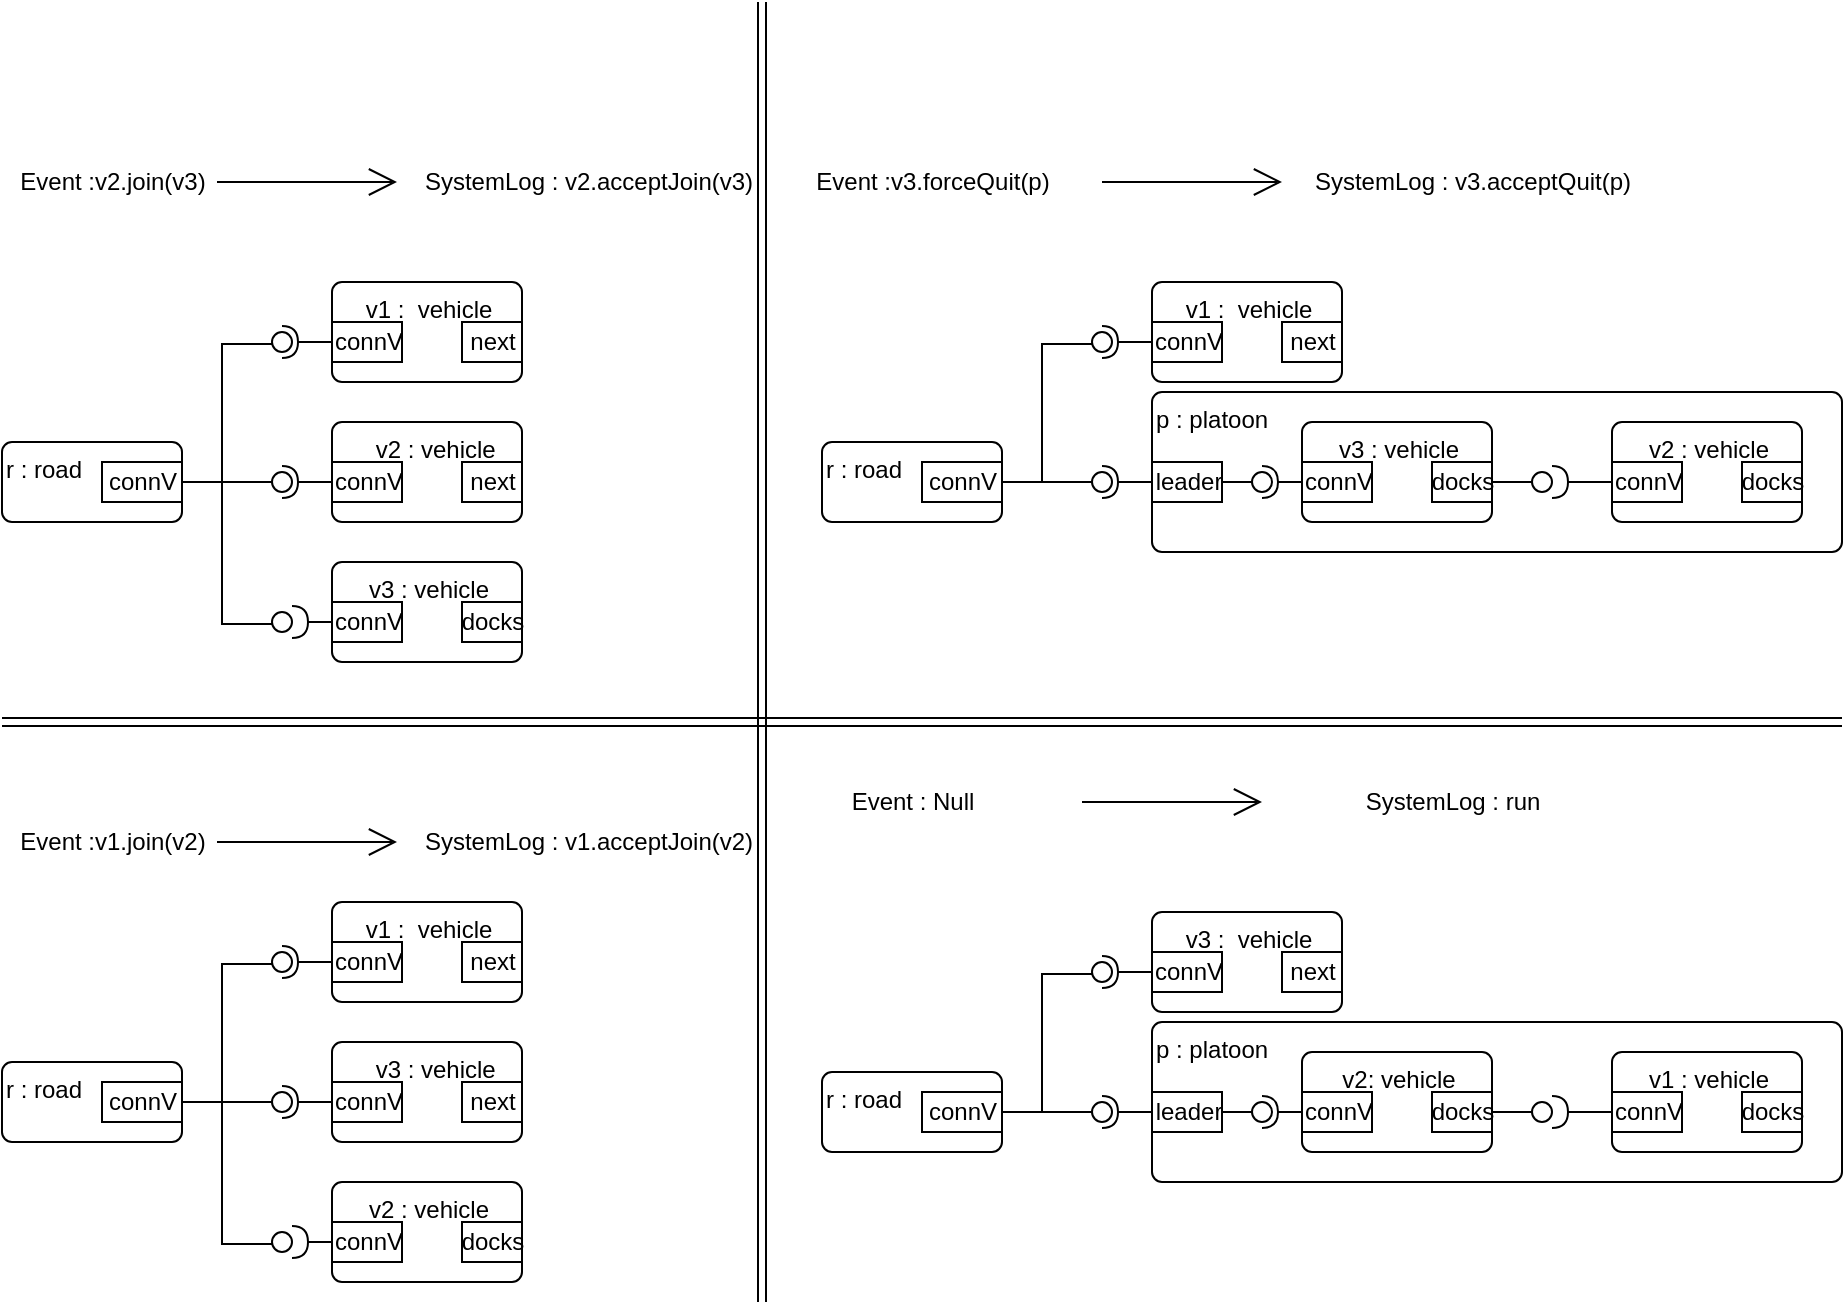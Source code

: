 <mxfile version="13.9.7" type="github">
  <diagram id="GvziGZgwwjXT1dV84u-s" name="Page-1">
    <mxGraphModel dx="1303" dy="782" grid="1" gridSize="10" guides="1" tooltips="1" connect="1" arrows="1" fold="1" page="1" pageScale="1" pageWidth="827" pageHeight="1169" math="0" shadow="0">
      <root>
        <mxCell id="0" />
        <mxCell id="1" parent="0" />
        <mxCell id="fWEaLsY42Vd3MQqkWYfv-93" value="p : platoon" style="html=1;align=left;verticalAlign=top;rounded=1;absoluteArcSize=1;arcSize=10;dashed=0;" vertex="1" parent="1">
          <mxGeometry x="575" y="215" width="345" height="80" as="geometry" />
        </mxCell>
        <mxCell id="fWEaLsY42Vd3MQqkWYfv-40" value="&lt;div align=&quot;left&quot;&gt;r : road&lt;/div&gt;" style="html=1;align=left;verticalAlign=top;rounded=1;absoluteArcSize=1;arcSize=10;dashed=0;" vertex="1" parent="1">
          <mxGeometry y="240" width="90" height="40" as="geometry" />
        </mxCell>
        <mxCell id="fWEaLsY42Vd3MQqkWYfv-41" value="" style="rounded=0;orthogonalLoop=1;jettySize=auto;html=1;endArrow=none;endFill=0;exitX=1;exitY=0.5;exitDx=0;exitDy=0;entryX=0.2;entryY=0.6;entryDx=0;entryDy=0;entryPerimeter=0;" edge="1" parent="1" source="fWEaLsY42Vd3MQqkWYfv-40" target="fWEaLsY42Vd3MQqkWYfv-43">
          <mxGeometry relative="1" as="geometry">
            <mxPoint x="225" y="375" as="sourcePoint" />
            <mxPoint x="115" y="75" as="targetPoint" />
            <Array as="points">
              <mxPoint x="110" y="260" />
              <mxPoint x="110" y="191" />
            </Array>
          </mxGeometry>
        </mxCell>
        <mxCell id="fWEaLsY42Vd3MQqkWYfv-42" value="" style="rounded=0;orthogonalLoop=1;jettySize=auto;html=1;endArrow=halfCircle;endFill=0;endSize=6;strokeWidth=1;exitX=0;exitY=0.5;exitDx=0;exitDy=0;entryX=0.5;entryY=0.5;entryDx=0;entryDy=0;entryPerimeter=0;" edge="1" parent="1" source="fWEaLsY42Vd3MQqkWYfv-45" target="fWEaLsY42Vd3MQqkWYfv-43">
          <mxGeometry relative="1" as="geometry">
            <mxPoint x="375" y="360" as="sourcePoint" />
            <mxPoint x="145" y="180" as="targetPoint" />
          </mxGeometry>
        </mxCell>
        <mxCell id="fWEaLsY42Vd3MQqkWYfv-43" value="" style="ellipse;whiteSpace=wrap;html=1;fontFamily=Helvetica;fontSize=12;fontColor=#000000;align=center;strokeColor=#000000;fillColor=#ffffff;points=[];aspect=fixed;resizable=0;" vertex="1" parent="1">
          <mxGeometry x="135" y="185" width="10" height="10" as="geometry" />
        </mxCell>
        <mxCell id="fWEaLsY42Vd3MQqkWYfv-44" value="v1 :&amp;nbsp; vehicle" style="html=1;align=center;verticalAlign=top;rounded=1;absoluteArcSize=1;arcSize=10;dashed=0;" vertex="1" parent="1">
          <mxGeometry x="165" y="160" width="95" height="50" as="geometry" />
        </mxCell>
        <mxCell id="fWEaLsY42Vd3MQqkWYfv-45" value="connV" style="html=1;" vertex="1" parent="1">
          <mxGeometry x="165" y="180" width="35" height="20" as="geometry" />
        </mxCell>
        <mxCell id="fWEaLsY42Vd3MQqkWYfv-46" value="next" style="html=1;" vertex="1" parent="1">
          <mxGeometry x="230" y="180" width="30" height="20" as="geometry" />
        </mxCell>
        <mxCell id="fWEaLsY42Vd3MQqkWYfv-47" value="connV" style="html=1;" vertex="1" parent="1">
          <mxGeometry x="165" y="310" width="50" height="20" as="geometry" />
        </mxCell>
        <mxCell id="fWEaLsY42Vd3MQqkWYfv-48" value="&lt;div align=&quot;right&quot;&gt;&amp;nbsp; v2 : vehicle&lt;br&gt;&lt;/div&gt;" style="html=1;align=center;verticalAlign=top;rounded=1;absoluteArcSize=1;arcSize=10;dashed=0;" vertex="1" parent="1">
          <mxGeometry x="165" y="230" width="95" height="50" as="geometry" />
        </mxCell>
        <mxCell id="fWEaLsY42Vd3MQqkWYfv-49" value="connV" style="html=1;" vertex="1" parent="1">
          <mxGeometry x="165" y="250" width="35" height="20" as="geometry" />
        </mxCell>
        <mxCell id="fWEaLsY42Vd3MQqkWYfv-50" value="next" style="html=1;" vertex="1" parent="1">
          <mxGeometry x="230" y="250" width="30" height="20" as="geometry" />
        </mxCell>
        <mxCell id="fWEaLsY42Vd3MQqkWYfv-51" value="" style="rounded=0;orthogonalLoop=1;jettySize=auto;html=1;endArrow=none;endFill=0;exitX=1;exitY=0.5;exitDx=0;exitDy=0;" edge="1" parent="1" source="fWEaLsY42Vd3MQqkWYfv-40" target="fWEaLsY42Vd3MQqkWYfv-53">
          <mxGeometry relative="1" as="geometry">
            <mxPoint x="145" y="245" as="sourcePoint" />
          </mxGeometry>
        </mxCell>
        <mxCell id="fWEaLsY42Vd3MQqkWYfv-52" value="" style="rounded=0;orthogonalLoop=1;jettySize=auto;html=1;endArrow=halfCircle;endFill=0;entryX=0.5;entryY=0.5;entryDx=0;entryDy=0;endSize=6;strokeWidth=1;exitX=0;exitY=0.5;exitDx=0;exitDy=0;" edge="1" parent="1" source="fWEaLsY42Vd3MQqkWYfv-49" target="fWEaLsY42Vd3MQqkWYfv-53">
          <mxGeometry relative="1" as="geometry">
            <mxPoint x="-45" y="325" as="sourcePoint" />
          </mxGeometry>
        </mxCell>
        <mxCell id="fWEaLsY42Vd3MQqkWYfv-53" value="" style="ellipse;whiteSpace=wrap;html=1;fontFamily=Helvetica;fontSize=12;fontColor=#000000;align=center;strokeColor=#000000;fillColor=#ffffff;points=[];aspect=fixed;resizable=0;" vertex="1" parent="1">
          <mxGeometry x="135" y="255" width="10" height="10" as="geometry" />
        </mxCell>
        <mxCell id="fWEaLsY42Vd3MQqkWYfv-54" value="v3 : vehicle" style="html=1;align=center;verticalAlign=top;rounded=1;absoluteArcSize=1;arcSize=10;dashed=0;" vertex="1" parent="1">
          <mxGeometry x="165" y="300" width="95" height="50" as="geometry" />
        </mxCell>
        <mxCell id="fWEaLsY42Vd3MQqkWYfv-55" value="connV" style="html=1;" vertex="1" parent="1">
          <mxGeometry x="165" y="320" width="35" height="20" as="geometry" />
        </mxCell>
        <mxCell id="fWEaLsY42Vd3MQqkWYfv-56" value="docks" style="html=1;" vertex="1" parent="1">
          <mxGeometry x="230" y="320" width="30" height="20" as="geometry" />
        </mxCell>
        <mxCell id="fWEaLsY42Vd3MQqkWYfv-57" value="" style="rounded=0;orthogonalLoop=1;jettySize=auto;html=1;endArrow=none;endFill=0;exitX=1;exitY=0.5;exitDx=0;exitDy=0;entryX=0.2;entryY=0.6;entryDx=0;entryDy=0;entryPerimeter=0;" edge="1" parent="1" source="fWEaLsY42Vd3MQqkWYfv-40" target="fWEaLsY42Vd3MQqkWYfv-58">
          <mxGeometry relative="1" as="geometry">
            <mxPoint x="88" y="379" as="sourcePoint" />
            <mxPoint x="120" y="330" as="targetPoint" />
            <Array as="points">
              <mxPoint x="110" y="260" />
              <mxPoint x="110" y="331" />
            </Array>
          </mxGeometry>
        </mxCell>
        <mxCell id="fWEaLsY42Vd3MQqkWYfv-58" value="" style="ellipse;whiteSpace=wrap;html=1;fontFamily=Helvetica;fontSize=12;fontColor=#000000;align=center;strokeColor=#000000;fillColor=#ffffff;points=[];aspect=fixed;resizable=0;" vertex="1" parent="1">
          <mxGeometry x="135" y="325" width="10" height="10" as="geometry" />
        </mxCell>
        <mxCell id="fWEaLsY42Vd3MQqkWYfv-59" value="" style="rounded=0;orthogonalLoop=1;jettySize=auto;html=1;endArrow=halfCircle;endFill=0;endSize=6;strokeWidth=1;exitX=0;exitY=0.5;exitDx=0;exitDy=0;" edge="1" parent="1" source="fWEaLsY42Vd3MQqkWYfv-55" target="fWEaLsY42Vd3MQqkWYfv-58">
          <mxGeometry relative="1" as="geometry">
            <mxPoint x="165" y="330" as="sourcePoint" />
            <mxPoint x="140" y="330" as="targetPoint" />
            <Array as="points" />
          </mxGeometry>
        </mxCell>
        <mxCell id="fWEaLsY42Vd3MQqkWYfv-62" value="connV" style="html=1;" vertex="1" parent="1">
          <mxGeometry x="50" y="250" width="40" height="20" as="geometry" />
        </mxCell>
        <mxCell id="fWEaLsY42Vd3MQqkWYfv-64" value="&lt;div align=&quot;left&quot;&gt;r : road&lt;/div&gt;" style="html=1;align=left;verticalAlign=top;rounded=1;absoluteArcSize=1;arcSize=10;dashed=0;" vertex="1" parent="1">
          <mxGeometry x="410" y="240" width="90" height="40" as="geometry" />
        </mxCell>
        <mxCell id="fWEaLsY42Vd3MQqkWYfv-65" value="" style="rounded=0;orthogonalLoop=1;jettySize=auto;html=1;endArrow=none;endFill=0;exitX=1;exitY=0.5;exitDx=0;exitDy=0;entryX=0.2;entryY=0.6;entryDx=0;entryDy=0;entryPerimeter=0;" edge="1" parent="1" source="fWEaLsY42Vd3MQqkWYfv-64" target="fWEaLsY42Vd3MQqkWYfv-67">
          <mxGeometry relative="1" as="geometry">
            <mxPoint x="635" y="375" as="sourcePoint" />
            <mxPoint x="525" y="75" as="targetPoint" />
            <Array as="points">
              <mxPoint x="520" y="260" />
              <mxPoint x="520" y="191" />
            </Array>
          </mxGeometry>
        </mxCell>
        <mxCell id="fWEaLsY42Vd3MQqkWYfv-66" value="" style="rounded=0;orthogonalLoop=1;jettySize=auto;html=1;endArrow=halfCircle;endFill=0;endSize=6;strokeWidth=1;exitX=0;exitY=0.5;exitDx=0;exitDy=0;entryX=0.5;entryY=0.5;entryDx=0;entryDy=0;entryPerimeter=0;" edge="1" parent="1" source="fWEaLsY42Vd3MQqkWYfv-69" target="fWEaLsY42Vd3MQqkWYfv-67">
          <mxGeometry relative="1" as="geometry">
            <mxPoint x="785" y="360" as="sourcePoint" />
            <mxPoint x="555" y="180" as="targetPoint" />
          </mxGeometry>
        </mxCell>
        <mxCell id="fWEaLsY42Vd3MQqkWYfv-67" value="" style="ellipse;whiteSpace=wrap;html=1;fontFamily=Helvetica;fontSize=12;fontColor=#000000;align=center;strokeColor=#000000;fillColor=#ffffff;points=[];aspect=fixed;resizable=0;" vertex="1" parent="1">
          <mxGeometry x="545" y="185" width="10" height="10" as="geometry" />
        </mxCell>
        <mxCell id="fWEaLsY42Vd3MQqkWYfv-68" value="v1 :&amp;nbsp; vehicle" style="html=1;align=center;verticalAlign=top;rounded=1;absoluteArcSize=1;arcSize=10;dashed=0;" vertex="1" parent="1">
          <mxGeometry x="575" y="160" width="95" height="50" as="geometry" />
        </mxCell>
        <mxCell id="fWEaLsY42Vd3MQqkWYfv-69" value="connV" style="html=1;" vertex="1" parent="1">
          <mxGeometry x="575" y="180" width="35" height="20" as="geometry" />
        </mxCell>
        <mxCell id="fWEaLsY42Vd3MQqkWYfv-70" value="next" style="html=1;" vertex="1" parent="1">
          <mxGeometry x="640" y="180" width="30" height="20" as="geometry" />
        </mxCell>
        <mxCell id="fWEaLsY42Vd3MQqkWYfv-71" value="connV" style="html=1;" vertex="1" parent="1">
          <mxGeometry x="650" y="240" width="50" height="20" as="geometry" />
        </mxCell>
        <mxCell id="fWEaLsY42Vd3MQqkWYfv-75" value="" style="rounded=0;orthogonalLoop=1;jettySize=auto;html=1;endArrow=none;endFill=0;exitX=1;exitY=0.5;exitDx=0;exitDy=0;" edge="1" parent="1" source="fWEaLsY42Vd3MQqkWYfv-64" target="fWEaLsY42Vd3MQqkWYfv-77">
          <mxGeometry relative="1" as="geometry">
            <mxPoint x="555" y="245" as="sourcePoint" />
          </mxGeometry>
        </mxCell>
        <mxCell id="fWEaLsY42Vd3MQqkWYfv-76" value="" style="rounded=0;orthogonalLoop=1;jettySize=auto;html=1;endArrow=halfCircle;endFill=0;entryX=0.5;entryY=0.5;entryDx=0;entryDy=0;endSize=6;strokeWidth=1;exitX=0;exitY=0.5;exitDx=0;exitDy=0;" edge="1" parent="1" target="fWEaLsY42Vd3MQqkWYfv-77">
          <mxGeometry relative="1" as="geometry">
            <mxPoint x="575" y="260.0" as="sourcePoint" />
          </mxGeometry>
        </mxCell>
        <mxCell id="fWEaLsY42Vd3MQqkWYfv-77" value="" style="ellipse;whiteSpace=wrap;html=1;fontFamily=Helvetica;fontSize=12;fontColor=#000000;align=center;strokeColor=#000000;fillColor=#ffffff;points=[];aspect=fixed;resizable=0;" vertex="1" parent="1">
          <mxGeometry x="545" y="255" width="10" height="10" as="geometry" />
        </mxCell>
        <mxCell id="fWEaLsY42Vd3MQqkWYfv-78" value="v3 : vehicle" style="html=1;align=center;verticalAlign=top;rounded=1;absoluteArcSize=1;arcSize=10;dashed=0;" vertex="1" parent="1">
          <mxGeometry x="650" y="230" width="95" height="50" as="geometry" />
        </mxCell>
        <mxCell id="fWEaLsY42Vd3MQqkWYfv-79" value="connV" style="html=1;" vertex="1" parent="1">
          <mxGeometry x="650" y="250" width="35" height="20" as="geometry" />
        </mxCell>
        <mxCell id="fWEaLsY42Vd3MQqkWYfv-80" value="docks" style="html=1;" vertex="1" parent="1">
          <mxGeometry x="715" y="250" width="30" height="20" as="geometry" />
        </mxCell>
        <mxCell id="fWEaLsY42Vd3MQqkWYfv-84" value="connV" style="html=1;" vertex="1" parent="1">
          <mxGeometry x="460" y="250" width="40" height="20" as="geometry" />
        </mxCell>
        <mxCell id="fWEaLsY42Vd3MQqkWYfv-86" value="" style="shape=link;html=1;" edge="1" parent="1">
          <mxGeometry width="100" relative="1" as="geometry">
            <mxPoint x="380" y="20" as="sourcePoint" />
            <mxPoint x="380" y="670" as="targetPoint" />
          </mxGeometry>
        </mxCell>
        <mxCell id="fWEaLsY42Vd3MQqkWYfv-87" value="connV" style="html=1;" vertex="1" parent="1">
          <mxGeometry x="805" y="240" width="50" height="20" as="geometry" />
        </mxCell>
        <mxCell id="fWEaLsY42Vd3MQqkWYfv-88" value="v2 : vehicle" style="html=1;align=center;verticalAlign=top;rounded=1;absoluteArcSize=1;arcSize=10;dashed=0;" vertex="1" parent="1">
          <mxGeometry x="805" y="230" width="95" height="50" as="geometry" />
        </mxCell>
        <mxCell id="fWEaLsY42Vd3MQqkWYfv-89" value="connV" style="html=1;" vertex="1" parent="1">
          <mxGeometry x="805" y="250" width="35" height="20" as="geometry" />
        </mxCell>
        <mxCell id="fWEaLsY42Vd3MQqkWYfv-90" value="" style="rounded=0;orthogonalLoop=1;jettySize=auto;html=1;endArrow=none;endFill=0;exitX=1;exitY=0.5;exitDx=0;exitDy=0;" edge="1" parent="1" target="fWEaLsY42Vd3MQqkWYfv-92">
          <mxGeometry relative="1" as="geometry">
            <mxPoint x="745" y="260" as="sourcePoint" />
          </mxGeometry>
        </mxCell>
        <mxCell id="fWEaLsY42Vd3MQqkWYfv-91" value="" style="rounded=0;orthogonalLoop=1;jettySize=auto;html=1;endArrow=halfCircle;endFill=0;endSize=6;strokeWidth=1;exitX=0;exitY=0.5;exitDx=0;exitDy=0;" edge="1" parent="1" source="fWEaLsY42Vd3MQqkWYfv-89">
          <mxGeometry relative="1" as="geometry">
            <mxPoint x="845" y="255" as="sourcePoint" />
            <mxPoint x="775" y="260" as="targetPoint" />
          </mxGeometry>
        </mxCell>
        <mxCell id="fWEaLsY42Vd3MQqkWYfv-92" value="" style="ellipse;whiteSpace=wrap;html=1;fontFamily=Helvetica;fontSize=12;fontColor=#000000;align=center;strokeColor=#000000;fillColor=#ffffff;points=[];aspect=fixed;resizable=0;" vertex="1" parent="1">
          <mxGeometry x="765" y="255" width="10" height="10" as="geometry" />
        </mxCell>
        <mxCell id="fWEaLsY42Vd3MQqkWYfv-95" value="docks" style="html=1;" vertex="1" parent="1">
          <mxGeometry x="870" y="250" width="30" height="20" as="geometry" />
        </mxCell>
        <mxCell id="fWEaLsY42Vd3MQqkWYfv-98" value="leader" style="html=1;" vertex="1" parent="1">
          <mxGeometry x="575" y="250" width="35" height="20" as="geometry" />
        </mxCell>
        <mxCell id="fWEaLsY42Vd3MQqkWYfv-99" value="" style="rounded=0;orthogonalLoop=1;jettySize=auto;html=1;endArrow=none;endFill=0;exitX=1;exitY=0.5;exitDx=0;exitDy=0;" edge="1" parent="1" source="fWEaLsY42Vd3MQqkWYfv-98">
          <mxGeometry relative="1" as="geometry">
            <mxPoint x="620" y="260" as="sourcePoint" />
            <mxPoint x="630" y="260" as="targetPoint" />
            <Array as="points" />
          </mxGeometry>
        </mxCell>
        <mxCell id="fWEaLsY42Vd3MQqkWYfv-100" value="" style="rounded=0;orthogonalLoop=1;jettySize=auto;html=1;endArrow=halfCircle;endFill=0;endSize=6;strokeWidth=1;" edge="1" parent="1">
          <mxGeometry relative="1" as="geometry">
            <mxPoint x="633" y="260" as="sourcePoint" />
            <mxPoint x="633" y="260" as="targetPoint" />
          </mxGeometry>
        </mxCell>
        <mxCell id="fWEaLsY42Vd3MQqkWYfv-101" value="" style="ellipse;whiteSpace=wrap;html=1;fontFamily=Helvetica;fontSize=12;fontColor=#000000;align=center;strokeColor=#000000;fillColor=#ffffff;points=[];aspect=fixed;resizable=0;" vertex="1" parent="1">
          <mxGeometry x="625" y="255" width="10" height="10" as="geometry" />
        </mxCell>
        <mxCell id="fWEaLsY42Vd3MQqkWYfv-102" value="" style="rounded=0;orthogonalLoop=1;jettySize=auto;html=1;endArrow=halfCircle;endFill=0;entryX=0.5;entryY=0.5;entryDx=0;entryDy=0;endSize=6;strokeWidth=1;entryPerimeter=0;" edge="1" parent="1" target="fWEaLsY42Vd3MQqkWYfv-101">
          <mxGeometry relative="1" as="geometry">
            <mxPoint x="650" y="260" as="sourcePoint" />
            <mxPoint x="730" y="155" as="targetPoint" />
            <Array as="points">
              <mxPoint x="650" y="260" />
            </Array>
          </mxGeometry>
        </mxCell>
        <mxCell id="fWEaLsY42Vd3MQqkWYfv-103" value="&lt;div align=&quot;left&quot;&gt;r : road&lt;/div&gt;" style="html=1;align=left;verticalAlign=top;rounded=1;absoluteArcSize=1;arcSize=10;dashed=0;" vertex="1" parent="1">
          <mxGeometry y="550" width="90" height="40" as="geometry" />
        </mxCell>
        <mxCell id="fWEaLsY42Vd3MQqkWYfv-104" value="" style="rounded=0;orthogonalLoop=1;jettySize=auto;html=1;endArrow=none;endFill=0;exitX=1;exitY=0.5;exitDx=0;exitDy=0;entryX=0.2;entryY=0.6;entryDx=0;entryDy=0;entryPerimeter=0;" edge="1" parent="1" source="fWEaLsY42Vd3MQqkWYfv-103" target="fWEaLsY42Vd3MQqkWYfv-106">
          <mxGeometry relative="1" as="geometry">
            <mxPoint x="225" y="685" as="sourcePoint" />
            <mxPoint x="115" y="385" as="targetPoint" />
            <Array as="points">
              <mxPoint x="110" y="570" />
              <mxPoint x="110" y="501" />
            </Array>
          </mxGeometry>
        </mxCell>
        <mxCell id="fWEaLsY42Vd3MQqkWYfv-105" value="" style="rounded=0;orthogonalLoop=1;jettySize=auto;html=1;endArrow=halfCircle;endFill=0;endSize=6;strokeWidth=1;exitX=0;exitY=0.5;exitDx=0;exitDy=0;entryX=0.5;entryY=0.5;entryDx=0;entryDy=0;entryPerimeter=0;" edge="1" parent="1" source="fWEaLsY42Vd3MQqkWYfv-108" target="fWEaLsY42Vd3MQqkWYfv-106">
          <mxGeometry relative="1" as="geometry">
            <mxPoint x="375" y="670" as="sourcePoint" />
            <mxPoint x="145" y="490" as="targetPoint" />
          </mxGeometry>
        </mxCell>
        <mxCell id="fWEaLsY42Vd3MQqkWYfv-106" value="" style="ellipse;whiteSpace=wrap;html=1;fontFamily=Helvetica;fontSize=12;fontColor=#000000;align=center;strokeColor=#000000;fillColor=#ffffff;points=[];aspect=fixed;resizable=0;" vertex="1" parent="1">
          <mxGeometry x="135" y="495" width="10" height="10" as="geometry" />
        </mxCell>
        <mxCell id="fWEaLsY42Vd3MQqkWYfv-107" value="v1 :&amp;nbsp; vehicle" style="html=1;align=center;verticalAlign=top;rounded=1;absoluteArcSize=1;arcSize=10;dashed=0;" vertex="1" parent="1">
          <mxGeometry x="165" y="470" width="95" height="50" as="geometry" />
        </mxCell>
        <mxCell id="fWEaLsY42Vd3MQqkWYfv-108" value="connV" style="html=1;" vertex="1" parent="1">
          <mxGeometry x="165" y="490" width="35" height="20" as="geometry" />
        </mxCell>
        <mxCell id="fWEaLsY42Vd3MQqkWYfv-109" value="next" style="html=1;" vertex="1" parent="1">
          <mxGeometry x="230" y="490" width="30" height="20" as="geometry" />
        </mxCell>
        <mxCell id="fWEaLsY42Vd3MQqkWYfv-110" value="connV" style="html=1;" vertex="1" parent="1">
          <mxGeometry x="165" y="620" width="50" height="20" as="geometry" />
        </mxCell>
        <mxCell id="fWEaLsY42Vd3MQqkWYfv-111" value="&lt;div align=&quot;right&quot;&gt;&amp;nbsp; v3 : vehicle&lt;br&gt;&lt;/div&gt;" style="html=1;align=center;verticalAlign=top;rounded=1;absoluteArcSize=1;arcSize=10;dashed=0;" vertex="1" parent="1">
          <mxGeometry x="165" y="540" width="95" height="50" as="geometry" />
        </mxCell>
        <mxCell id="fWEaLsY42Vd3MQqkWYfv-112" value="connV" style="html=1;" vertex="1" parent="1">
          <mxGeometry x="165" y="560" width="35" height="20" as="geometry" />
        </mxCell>
        <mxCell id="fWEaLsY42Vd3MQqkWYfv-113" value="next" style="html=1;" vertex="1" parent="1">
          <mxGeometry x="230" y="560" width="30" height="20" as="geometry" />
        </mxCell>
        <mxCell id="fWEaLsY42Vd3MQqkWYfv-114" value="" style="rounded=0;orthogonalLoop=1;jettySize=auto;html=1;endArrow=none;endFill=0;exitX=1;exitY=0.5;exitDx=0;exitDy=0;" edge="1" parent="1" source="fWEaLsY42Vd3MQqkWYfv-103" target="fWEaLsY42Vd3MQqkWYfv-116">
          <mxGeometry relative="1" as="geometry">
            <mxPoint x="145" y="555" as="sourcePoint" />
          </mxGeometry>
        </mxCell>
        <mxCell id="fWEaLsY42Vd3MQqkWYfv-115" value="" style="rounded=0;orthogonalLoop=1;jettySize=auto;html=1;endArrow=halfCircle;endFill=0;entryX=0.5;entryY=0.5;entryDx=0;entryDy=0;endSize=6;strokeWidth=1;exitX=0;exitY=0.5;exitDx=0;exitDy=0;" edge="1" parent="1" source="fWEaLsY42Vd3MQqkWYfv-112" target="fWEaLsY42Vd3MQqkWYfv-116">
          <mxGeometry relative="1" as="geometry">
            <mxPoint x="-45" y="635" as="sourcePoint" />
          </mxGeometry>
        </mxCell>
        <mxCell id="fWEaLsY42Vd3MQqkWYfv-116" value="" style="ellipse;whiteSpace=wrap;html=1;fontFamily=Helvetica;fontSize=12;fontColor=#000000;align=center;strokeColor=#000000;fillColor=#ffffff;points=[];aspect=fixed;resizable=0;" vertex="1" parent="1">
          <mxGeometry x="135" y="565" width="10" height="10" as="geometry" />
        </mxCell>
        <mxCell id="fWEaLsY42Vd3MQqkWYfv-117" value="v2 : vehicle" style="html=1;align=center;verticalAlign=top;rounded=1;absoluteArcSize=1;arcSize=10;dashed=0;" vertex="1" parent="1">
          <mxGeometry x="165" y="610" width="95" height="50" as="geometry" />
        </mxCell>
        <mxCell id="fWEaLsY42Vd3MQqkWYfv-118" value="connV" style="html=1;" vertex="1" parent="1">
          <mxGeometry x="165" y="630" width="35" height="20" as="geometry" />
        </mxCell>
        <mxCell id="fWEaLsY42Vd3MQqkWYfv-119" value="docks" style="html=1;" vertex="1" parent="1">
          <mxGeometry x="230" y="630" width="30" height="20" as="geometry" />
        </mxCell>
        <mxCell id="fWEaLsY42Vd3MQqkWYfv-120" value="" style="rounded=0;orthogonalLoop=1;jettySize=auto;html=1;endArrow=none;endFill=0;exitX=1;exitY=0.5;exitDx=0;exitDy=0;entryX=0.2;entryY=0.6;entryDx=0;entryDy=0;entryPerimeter=0;" edge="1" parent="1" source="fWEaLsY42Vd3MQqkWYfv-103" target="fWEaLsY42Vd3MQqkWYfv-121">
          <mxGeometry relative="1" as="geometry">
            <mxPoint x="88" y="689" as="sourcePoint" />
            <mxPoint x="120" y="640" as="targetPoint" />
            <Array as="points">
              <mxPoint x="110" y="570" />
              <mxPoint x="110" y="641" />
            </Array>
          </mxGeometry>
        </mxCell>
        <mxCell id="fWEaLsY42Vd3MQqkWYfv-121" value="" style="ellipse;whiteSpace=wrap;html=1;fontFamily=Helvetica;fontSize=12;fontColor=#000000;align=center;strokeColor=#000000;fillColor=#ffffff;points=[];aspect=fixed;resizable=0;" vertex="1" parent="1">
          <mxGeometry x="135" y="635" width="10" height="10" as="geometry" />
        </mxCell>
        <mxCell id="fWEaLsY42Vd3MQqkWYfv-122" value="" style="rounded=0;orthogonalLoop=1;jettySize=auto;html=1;endArrow=halfCircle;endFill=0;endSize=6;strokeWidth=1;exitX=0;exitY=0.5;exitDx=0;exitDy=0;" edge="1" parent="1" source="fWEaLsY42Vd3MQqkWYfv-118" target="fWEaLsY42Vd3MQqkWYfv-121">
          <mxGeometry relative="1" as="geometry">
            <mxPoint x="165" y="640" as="sourcePoint" />
            <mxPoint x="140" y="640" as="targetPoint" />
            <Array as="points" />
          </mxGeometry>
        </mxCell>
        <mxCell id="fWEaLsY42Vd3MQqkWYfv-123" value="connV" style="html=1;" vertex="1" parent="1">
          <mxGeometry x="50" y="560" width="40" height="20" as="geometry" />
        </mxCell>
        <mxCell id="fWEaLsY42Vd3MQqkWYfv-125" value="p : platoon" style="html=1;align=left;verticalAlign=top;rounded=1;absoluteArcSize=1;arcSize=10;dashed=0;" vertex="1" parent="1">
          <mxGeometry x="575" y="530" width="345" height="80" as="geometry" />
        </mxCell>
        <mxCell id="fWEaLsY42Vd3MQqkWYfv-126" value="&lt;div align=&quot;left&quot;&gt;r : road&lt;/div&gt;" style="html=1;align=left;verticalAlign=top;rounded=1;absoluteArcSize=1;arcSize=10;dashed=0;" vertex="1" parent="1">
          <mxGeometry x="410" y="555" width="90" height="40" as="geometry" />
        </mxCell>
        <mxCell id="fWEaLsY42Vd3MQqkWYfv-127" value="" style="rounded=0;orthogonalLoop=1;jettySize=auto;html=1;endArrow=none;endFill=0;exitX=1;exitY=0.5;exitDx=0;exitDy=0;entryX=0.2;entryY=0.6;entryDx=0;entryDy=0;entryPerimeter=0;" edge="1" parent="1" source="fWEaLsY42Vd3MQqkWYfv-126" target="fWEaLsY42Vd3MQqkWYfv-129">
          <mxGeometry relative="1" as="geometry">
            <mxPoint x="635" y="690" as="sourcePoint" />
            <mxPoint x="525" y="390" as="targetPoint" />
            <Array as="points">
              <mxPoint x="520" y="575" />
              <mxPoint x="520" y="506" />
            </Array>
          </mxGeometry>
        </mxCell>
        <mxCell id="fWEaLsY42Vd3MQqkWYfv-128" value="" style="rounded=0;orthogonalLoop=1;jettySize=auto;html=1;endArrow=halfCircle;endFill=0;endSize=6;strokeWidth=1;exitX=0;exitY=0.5;exitDx=0;exitDy=0;entryX=0.5;entryY=0.5;entryDx=0;entryDy=0;entryPerimeter=0;" edge="1" parent="1" source="fWEaLsY42Vd3MQqkWYfv-131" target="fWEaLsY42Vd3MQqkWYfv-129">
          <mxGeometry relative="1" as="geometry">
            <mxPoint x="785" y="675" as="sourcePoint" />
            <mxPoint x="555" y="495" as="targetPoint" />
          </mxGeometry>
        </mxCell>
        <mxCell id="fWEaLsY42Vd3MQqkWYfv-129" value="" style="ellipse;whiteSpace=wrap;html=1;fontFamily=Helvetica;fontSize=12;fontColor=#000000;align=center;strokeColor=#000000;fillColor=#ffffff;points=[];aspect=fixed;resizable=0;" vertex="1" parent="1">
          <mxGeometry x="545" y="500" width="10" height="10" as="geometry" />
        </mxCell>
        <mxCell id="fWEaLsY42Vd3MQqkWYfv-130" value="v3 :&amp;nbsp; vehicle" style="html=1;align=center;verticalAlign=top;rounded=1;absoluteArcSize=1;arcSize=10;dashed=0;" vertex="1" parent="1">
          <mxGeometry x="575" y="475" width="95" height="50" as="geometry" />
        </mxCell>
        <mxCell id="fWEaLsY42Vd3MQqkWYfv-131" value="connV" style="html=1;" vertex="1" parent="1">
          <mxGeometry x="575" y="495" width="35" height="20" as="geometry" />
        </mxCell>
        <mxCell id="fWEaLsY42Vd3MQqkWYfv-132" value="next" style="html=1;" vertex="1" parent="1">
          <mxGeometry x="640" y="495" width="30" height="20" as="geometry" />
        </mxCell>
        <mxCell id="fWEaLsY42Vd3MQqkWYfv-133" value="connV" style="html=1;" vertex="1" parent="1">
          <mxGeometry x="650" y="555" width="50" height="20" as="geometry" />
        </mxCell>
        <mxCell id="fWEaLsY42Vd3MQqkWYfv-134" value="" style="rounded=0;orthogonalLoop=1;jettySize=auto;html=1;endArrow=none;endFill=0;exitX=1;exitY=0.5;exitDx=0;exitDy=0;" edge="1" parent="1" source="fWEaLsY42Vd3MQqkWYfv-126" target="fWEaLsY42Vd3MQqkWYfv-136">
          <mxGeometry relative="1" as="geometry">
            <mxPoint x="555" y="560" as="sourcePoint" />
          </mxGeometry>
        </mxCell>
        <mxCell id="fWEaLsY42Vd3MQqkWYfv-135" value="" style="rounded=0;orthogonalLoop=1;jettySize=auto;html=1;endArrow=halfCircle;endFill=0;entryX=0.5;entryY=0.5;entryDx=0;entryDy=0;endSize=6;strokeWidth=1;exitX=0;exitY=0.5;exitDx=0;exitDy=0;" edge="1" parent="1" target="fWEaLsY42Vd3MQqkWYfv-136">
          <mxGeometry relative="1" as="geometry">
            <mxPoint x="575" y="575.0" as="sourcePoint" />
          </mxGeometry>
        </mxCell>
        <mxCell id="fWEaLsY42Vd3MQqkWYfv-136" value="" style="ellipse;whiteSpace=wrap;html=1;fontFamily=Helvetica;fontSize=12;fontColor=#000000;align=center;strokeColor=#000000;fillColor=#ffffff;points=[];aspect=fixed;resizable=0;" vertex="1" parent="1">
          <mxGeometry x="545" y="570" width="10" height="10" as="geometry" />
        </mxCell>
        <mxCell id="fWEaLsY42Vd3MQqkWYfv-137" value="v2: vehicle" style="html=1;align=center;verticalAlign=top;rounded=1;absoluteArcSize=1;arcSize=10;dashed=0;" vertex="1" parent="1">
          <mxGeometry x="650" y="545" width="95" height="50" as="geometry" />
        </mxCell>
        <mxCell id="fWEaLsY42Vd3MQqkWYfv-138" value="connV" style="html=1;" vertex="1" parent="1">
          <mxGeometry x="650" y="565" width="35" height="20" as="geometry" />
        </mxCell>
        <mxCell id="fWEaLsY42Vd3MQqkWYfv-139" value="docks" style="html=1;" vertex="1" parent="1">
          <mxGeometry x="715" y="565" width="30" height="20" as="geometry" />
        </mxCell>
        <mxCell id="fWEaLsY42Vd3MQqkWYfv-140" value="connV" style="html=1;" vertex="1" parent="1">
          <mxGeometry x="460" y="565" width="40" height="20" as="geometry" />
        </mxCell>
        <mxCell id="fWEaLsY42Vd3MQqkWYfv-141" value="connV" style="html=1;" vertex="1" parent="1">
          <mxGeometry x="805" y="555" width="50" height="20" as="geometry" />
        </mxCell>
        <mxCell id="fWEaLsY42Vd3MQqkWYfv-142" value="v1 : vehicle" style="html=1;align=center;verticalAlign=top;rounded=1;absoluteArcSize=1;arcSize=10;dashed=0;" vertex="1" parent="1">
          <mxGeometry x="805" y="545" width="95" height="50" as="geometry" />
        </mxCell>
        <mxCell id="fWEaLsY42Vd3MQqkWYfv-143" value="connV" style="html=1;" vertex="1" parent="1">
          <mxGeometry x="805" y="565" width="35" height="20" as="geometry" />
        </mxCell>
        <mxCell id="fWEaLsY42Vd3MQqkWYfv-144" value="" style="rounded=0;orthogonalLoop=1;jettySize=auto;html=1;endArrow=none;endFill=0;exitX=1;exitY=0.5;exitDx=0;exitDy=0;" edge="1" parent="1" target="fWEaLsY42Vd3MQqkWYfv-146">
          <mxGeometry relative="1" as="geometry">
            <mxPoint x="745" y="575.0" as="sourcePoint" />
          </mxGeometry>
        </mxCell>
        <mxCell id="fWEaLsY42Vd3MQqkWYfv-145" value="" style="rounded=0;orthogonalLoop=1;jettySize=auto;html=1;endArrow=halfCircle;endFill=0;endSize=6;strokeWidth=1;exitX=0;exitY=0.5;exitDx=0;exitDy=0;" edge="1" parent="1" source="fWEaLsY42Vd3MQqkWYfv-143">
          <mxGeometry relative="1" as="geometry">
            <mxPoint x="845" y="570" as="sourcePoint" />
            <mxPoint x="775" y="575.0" as="targetPoint" />
          </mxGeometry>
        </mxCell>
        <mxCell id="fWEaLsY42Vd3MQqkWYfv-146" value="" style="ellipse;whiteSpace=wrap;html=1;fontFamily=Helvetica;fontSize=12;fontColor=#000000;align=center;strokeColor=#000000;fillColor=#ffffff;points=[];aspect=fixed;resizable=0;" vertex="1" parent="1">
          <mxGeometry x="765" y="570" width="10" height="10" as="geometry" />
        </mxCell>
        <mxCell id="fWEaLsY42Vd3MQqkWYfv-147" value="docks" style="html=1;" vertex="1" parent="1">
          <mxGeometry x="870" y="565" width="30" height="20" as="geometry" />
        </mxCell>
        <mxCell id="fWEaLsY42Vd3MQqkWYfv-148" value="leader" style="html=1;" vertex="1" parent="1">
          <mxGeometry x="575" y="565" width="35" height="20" as="geometry" />
        </mxCell>
        <mxCell id="fWEaLsY42Vd3MQqkWYfv-149" value="" style="rounded=0;orthogonalLoop=1;jettySize=auto;html=1;endArrow=none;endFill=0;exitX=1;exitY=0.5;exitDx=0;exitDy=0;" edge="1" parent="1" source="fWEaLsY42Vd3MQqkWYfv-148">
          <mxGeometry relative="1" as="geometry">
            <mxPoint x="620" y="575" as="sourcePoint" />
            <mxPoint x="630" y="575.0" as="targetPoint" />
            <Array as="points" />
          </mxGeometry>
        </mxCell>
        <mxCell id="fWEaLsY42Vd3MQqkWYfv-150" value="" style="rounded=0;orthogonalLoop=1;jettySize=auto;html=1;endArrow=halfCircle;endFill=0;endSize=6;strokeWidth=1;" edge="1" parent="1">
          <mxGeometry relative="1" as="geometry">
            <mxPoint x="633" y="575.0" as="sourcePoint" />
            <mxPoint x="633" y="575.0" as="targetPoint" />
          </mxGeometry>
        </mxCell>
        <mxCell id="fWEaLsY42Vd3MQqkWYfv-151" value="" style="ellipse;whiteSpace=wrap;html=1;fontFamily=Helvetica;fontSize=12;fontColor=#000000;align=center;strokeColor=#000000;fillColor=#ffffff;points=[];aspect=fixed;resizable=0;" vertex="1" parent="1">
          <mxGeometry x="625" y="570" width="10" height="10" as="geometry" />
        </mxCell>
        <mxCell id="fWEaLsY42Vd3MQqkWYfv-152" value="" style="rounded=0;orthogonalLoop=1;jettySize=auto;html=1;endArrow=halfCircle;endFill=0;entryX=0.5;entryY=0.5;entryDx=0;entryDy=0;endSize=6;strokeWidth=1;entryPerimeter=0;" edge="1" parent="1" target="fWEaLsY42Vd3MQqkWYfv-151">
          <mxGeometry relative="1" as="geometry">
            <mxPoint x="650" y="575.0" as="sourcePoint" />
            <mxPoint x="730" y="470" as="targetPoint" />
            <Array as="points">
              <mxPoint x="650" y="575" />
            </Array>
          </mxGeometry>
        </mxCell>
        <mxCell id="fWEaLsY42Vd3MQqkWYfv-153" value="Event :v2.join(v3)" style="text;html=1;align=center;verticalAlign=middle;resizable=0;points=[];autosize=1;" vertex="1" parent="1">
          <mxGeometry y="100" width="110" height="20" as="geometry" />
        </mxCell>
        <mxCell id="fWEaLsY42Vd3MQqkWYfv-154" value="" style="endArrow=open;endFill=1;endSize=12;html=1;" edge="1" parent="1">
          <mxGeometry width="160" relative="1" as="geometry">
            <mxPoint x="107.5" y="110" as="sourcePoint" />
            <mxPoint x="197.5" y="110" as="targetPoint" />
          </mxGeometry>
        </mxCell>
        <mxCell id="fWEaLsY42Vd3MQqkWYfv-155" value="SystemLog : v2.acceptJoin(v3)" style="text;html=1;align=center;verticalAlign=middle;resizable=0;points=[];autosize=1;" vertex="1" parent="1">
          <mxGeometry x="202.5" y="100" width="180" height="20" as="geometry" />
        </mxCell>
        <mxCell id="fWEaLsY42Vd3MQqkWYfv-156" value="Event :v3.forceQuit(p)" style="text;html=1;align=center;verticalAlign=middle;resizable=0;points=[];autosize=1;" vertex="1" parent="1">
          <mxGeometry x="400" y="100" width="130" height="20" as="geometry" />
        </mxCell>
        <mxCell id="fWEaLsY42Vd3MQqkWYfv-157" value="" style="endArrow=open;endFill=1;endSize=12;html=1;" edge="1" parent="1">
          <mxGeometry width="160" relative="1" as="geometry">
            <mxPoint x="550" y="110" as="sourcePoint" />
            <mxPoint x="640" y="110" as="targetPoint" />
          </mxGeometry>
        </mxCell>
        <mxCell id="fWEaLsY42Vd3MQqkWYfv-158" value="SystemLog : v3.acceptQuit(p)" style="text;html=1;align=center;verticalAlign=middle;resizable=0;points=[];autosize=1;" vertex="1" parent="1">
          <mxGeometry x="650" y="100" width="170" height="20" as="geometry" />
        </mxCell>
        <mxCell id="fWEaLsY42Vd3MQqkWYfv-159" value="Event :v1.join(v2)" style="text;html=1;align=center;verticalAlign=middle;resizable=0;points=[];autosize=1;" vertex="1" parent="1">
          <mxGeometry y="430" width="110" height="20" as="geometry" />
        </mxCell>
        <mxCell id="fWEaLsY42Vd3MQqkWYfv-160" value="" style="endArrow=open;endFill=1;endSize=12;html=1;" edge="1" parent="1">
          <mxGeometry width="160" relative="1" as="geometry">
            <mxPoint x="107.5" y="440" as="sourcePoint" />
            <mxPoint x="197.5" y="440" as="targetPoint" />
          </mxGeometry>
        </mxCell>
        <mxCell id="fWEaLsY42Vd3MQqkWYfv-161" value="SystemLog : v1.acceptJoin(v2)" style="text;html=1;align=center;verticalAlign=middle;resizable=0;points=[];autosize=1;" vertex="1" parent="1">
          <mxGeometry x="202.5" y="430" width="180" height="20" as="geometry" />
        </mxCell>
        <mxCell id="fWEaLsY42Vd3MQqkWYfv-162" value="Event : Null" style="text;html=1;align=center;verticalAlign=middle;resizable=0;points=[];autosize=1;" vertex="1" parent="1">
          <mxGeometry x="415" y="410" width="80" height="20" as="geometry" />
        </mxCell>
        <mxCell id="fWEaLsY42Vd3MQqkWYfv-163" value="" style="endArrow=open;endFill=1;endSize=12;html=1;" edge="1" parent="1">
          <mxGeometry width="160" relative="1" as="geometry">
            <mxPoint x="540" y="420" as="sourcePoint" />
            <mxPoint x="630" y="420" as="targetPoint" />
          </mxGeometry>
        </mxCell>
        <mxCell id="fWEaLsY42Vd3MQqkWYfv-164" value="SystemLog : run" style="text;html=1;align=center;verticalAlign=middle;resizable=0;points=[];autosize=1;" vertex="1" parent="1">
          <mxGeometry x="675" y="410" width="100" height="20" as="geometry" />
        </mxCell>
        <mxCell id="fWEaLsY42Vd3MQqkWYfv-166" value="" style="shape=link;html=1;" edge="1" parent="1">
          <mxGeometry width="100" relative="1" as="geometry">
            <mxPoint y="380" as="sourcePoint" />
            <mxPoint x="920" y="380" as="targetPoint" />
          </mxGeometry>
        </mxCell>
      </root>
    </mxGraphModel>
  </diagram>
</mxfile>
